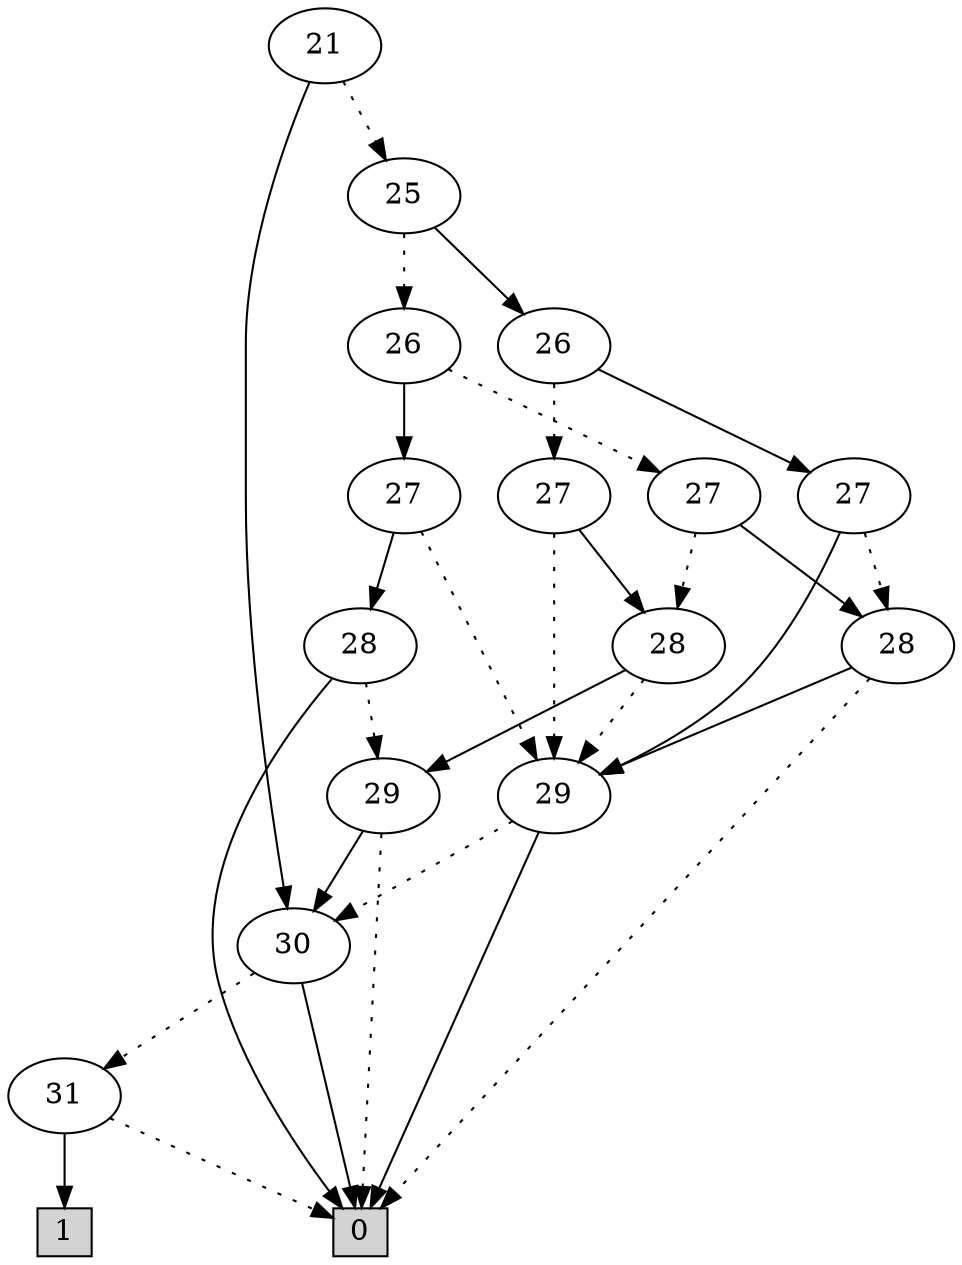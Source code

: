 digraph G {
0 [shape=box, label="0", style=filled, shape=box, height=0.3, width=0.3];
1 [shape=box, label="1", style=filled, shape=box, height=0.3, width=0.3];
46142 [label="21"];
46142 -> 46141 [style=dotted];
46142 -> 8077 [style=filled];
46141 [label="25"];
46141 -> 46137 [style=dotted];
46141 -> 46140 [style=filled];
46137 [label="26"];
46137 -> 46134 [style=dotted];
46137 -> 46136 [style=filled];
46134 [label="27"];
46134 -> 46022 [style=dotted];
46134 -> 46133 [style=filled];
46022 [label="28"];
46022 -> 45981 [style=dotted];
46022 -> 45983 [style=filled];
45981 [label="29"];
45981 -> 8077 [style=dotted];
45981 -> 0 [style=filled];
8077 [label="30"];
8077 -> 64 [style=dotted];
8077 -> 0 [style=filled];
64 [label="31"];
64 -> 0 [style=dotted];
64 -> 1 [style=filled];
45983 [label="29"];
45983 -> 0 [style=dotted];
45983 -> 8077 [style=filled];
46133 [label="28"];
46133 -> 0 [style=dotted];
46133 -> 45981 [style=filled];
46136 [label="27"];
46136 -> 45981 [style=dotted];
46136 -> 46135 [style=filled];
46135 [label="28"];
46135 -> 45983 [style=dotted];
46135 -> 0 [style=filled];
46140 [label="26"];
46140 -> 46138 [style=dotted];
46140 -> 46139 [style=filled];
46138 [label="27"];
46138 -> 45981 [style=dotted];
46138 -> 46022 [style=filled];
46139 [label="27"];
46139 -> 46133 [style=dotted];
46139 -> 45981 [style=filled];
}
